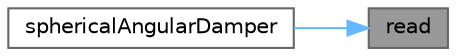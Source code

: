 digraph "read"
{
 // LATEX_PDF_SIZE
  bgcolor="transparent";
  edge [fontname=Helvetica,fontsize=10,labelfontname=Helvetica,labelfontsize=10];
  node [fontname=Helvetica,fontsize=10,shape=box,height=0.2,width=0.4];
  rankdir="RL";
  Node1 [id="Node000001",label="read",height=0.2,width=0.4,color="gray40", fillcolor="grey60", style="filled", fontcolor="black",tooltip=" "];
  Node1 -> Node2 [id="edge1_Node000001_Node000002",dir="back",color="steelblue1",style="solid",tooltip=" "];
  Node2 [id="Node000002",label="sphericalAngularDamper",height=0.2,width=0.4,color="grey40", fillcolor="white", style="filled",URL="$classFoam_1_1RBD_1_1restraints_1_1sphericalAngularDamper.html#a0f706a2f8631b3fe45a6b7ea9afcbc6e",tooltip=" "];
}
